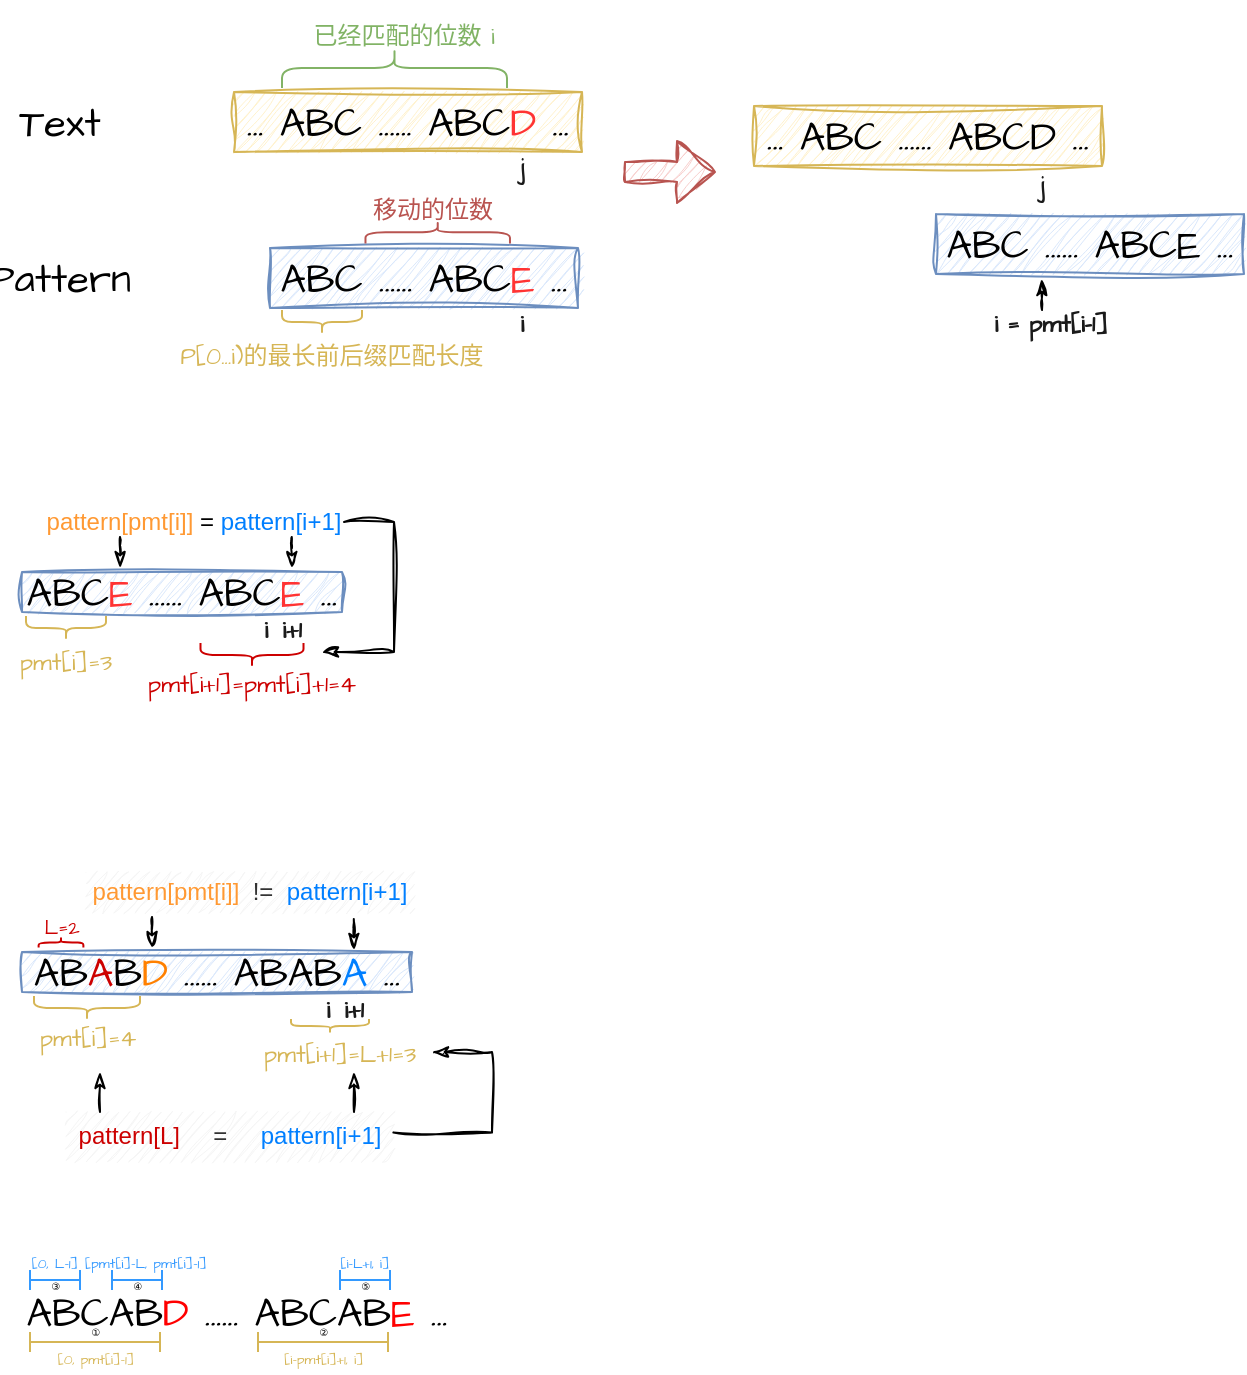 <mxfile version="24.6.4" type="device">
  <diagram name="Page-1" id="pUnr5fyZN0VK7BDmwI3Z">
    <mxGraphModel dx="378" dy="225" grid="0" gridSize="10" guides="1" tooltips="1" connect="1" arrows="1" fold="1" page="1" pageScale="1" pageWidth="850" pageHeight="1100" math="0" shadow="0">
      <root>
        <mxCell id="0" />
        <mxCell id="1" parent="0" />
        <mxCell id="-BSPO6DVqheeUFheHnRO-1" value="" style="group" parent="1" vertex="1" connectable="0">
          <mxGeometry x="114" y="124" width="622" height="186" as="geometry" />
        </mxCell>
        <mxCell id="AYhEE5rmWfyg6w55og1y-1" value="Text" style="text;html=1;strokeColor=none;fillColor=none;align=center;verticalAlign=middle;whiteSpace=wrap;rounded=0;fontSize=20;fontFamily=Architects Daughter;" parent="-BSPO6DVqheeUFheHnRO-1" vertex="1">
          <mxGeometry y="46" width="60" height="30" as="geometry" />
        </mxCell>
        <mxCell id="AYhEE5rmWfyg6w55og1y-2" value="Pattern" style="text;html=1;strokeColor=none;fillColor=none;align=center;verticalAlign=middle;whiteSpace=wrap;rounded=0;fontSize=20;fontFamily=Architects Daughter;" parent="-BSPO6DVqheeUFheHnRO-1" vertex="1">
          <mxGeometry y="124" width="60" height="30" as="geometry" />
        </mxCell>
        <mxCell id="AYhEE5rmWfyg6w55og1y-3" value="... ABC ...... ABC&lt;font color=&quot;#ff3333&quot;&gt;D&amp;nbsp;&lt;/font&gt;..." style="text;html=1;align=center;verticalAlign=middle;whiteSpace=wrap;rounded=0;fontSize=20;fontFamily=Architects Daughter;fillColor=#fff2cc;strokeColor=#d6b656;sketch=1;curveFitting=1;jiggle=2;" parent="-BSPO6DVqheeUFheHnRO-1" vertex="1">
          <mxGeometry x="117" y="46" width="174" height="30" as="geometry" />
        </mxCell>
        <mxCell id="AYhEE5rmWfyg6w55og1y-5" value="ABC ...... ABC&lt;font color=&quot;#ff3333&quot;&gt;E&amp;nbsp;&lt;/font&gt;..." style="text;html=1;strokeColor=#6c8ebf;fillColor=#dae8fc;align=center;verticalAlign=middle;whiteSpace=wrap;rounded=0;fontSize=20;fontFamily=Architects Daughter;sketch=1;curveFitting=1;jiggle=2;" parent="-BSPO6DVqheeUFheHnRO-1" vertex="1">
          <mxGeometry x="135" y="124" width="154" height="30" as="geometry" />
        </mxCell>
        <mxCell id="YjS0nbsQumLJPPWtP-4u-1" value="&lt;font style=&quot;&quot;&gt;&lt;font style=&quot;font-size: 12px;&quot;&gt;已经匹配的位数 i&lt;/font&gt;&lt;br&gt;&lt;/font&gt;" style="text;html=1;align=center;verticalAlign=middle;whiteSpace=wrap;rounded=0;fontSize=20;fontFamily=Architects Daughter;fontColor=#81b365;" parent="-BSPO6DVqheeUFheHnRO-1" vertex="1">
          <mxGeometry x="148" width="108" height="30" as="geometry" />
        </mxCell>
        <mxCell id="YjS0nbsQumLJPPWtP-4u-2" value="" style="shape=curlyBracket;whiteSpace=wrap;html=1;rounded=1;flipH=1;labelPosition=right;verticalLabelPosition=middle;align=left;verticalAlign=middle;hachureGap=4;fontFamily=Architects Daughter;fontSource=https%3A%2F%2Ffonts.googleapis.com%2Fcss%3Ffamily%3DArchitects%2BDaughter;fontSize=20;rotation=-90;fillColor=#d5e8d4;strokeColor=#82b366;" parent="-BSPO6DVqheeUFheHnRO-1" vertex="1">
          <mxGeometry x="187.25" y="-22.25" width="20" height="112.5" as="geometry" />
        </mxCell>
        <mxCell id="YjS0nbsQumLJPPWtP-4u-3" value="" style="shape=curlyBracket;whiteSpace=wrap;html=1;rounded=1;flipH=1;labelPosition=right;verticalLabelPosition=middle;align=left;verticalAlign=middle;hachureGap=4;fontFamily=Architects Daughter;fontSource=https%3A%2F%2Ffonts.googleapis.com%2Fcss%3Ffamily%3DArchitects%2BDaughter;fontSize=20;rotation=90;fillColor=#fff2cc;strokeColor=#d6b656;" parent="-BSPO6DVqheeUFheHnRO-1" vertex="1">
          <mxGeometry x="155" y="141" width="12" height="40" as="geometry" />
        </mxCell>
        <mxCell id="YjS0nbsQumLJPPWtP-4u-4" value="" style="shape=curlyBracket;whiteSpace=wrap;html=1;rounded=1;flipH=1;labelPosition=right;verticalLabelPosition=middle;align=left;verticalAlign=middle;hachureGap=4;fontFamily=Architects Daughter;fontSource=https%3A%2F%2Ffonts.googleapis.com%2Fcss%3Ffamily%3DArchitects%2BDaughter;fontSize=20;rotation=-90;fillColor=#f8cecc;strokeColor=#b85450;" parent="-BSPO6DVqheeUFheHnRO-1" vertex="1">
          <mxGeometry x="213.3" y="80" width="11.13" height="72.25" as="geometry" />
        </mxCell>
        <mxCell id="YjS0nbsQumLJPPWtP-4u-5" value="&lt;font style=&quot;font-size: 12px;&quot;&gt;P[0...i)的最长前后缀匹配长度&lt;/font&gt;" style="text;html=1;strokeColor=none;fillColor=none;align=center;verticalAlign=middle;whiteSpace=wrap;rounded=0;fontSize=20;fontFamily=Architects Daughter;fontColor=#d6b656;spacing=2;" parent="-BSPO6DVqheeUFheHnRO-1" vertex="1">
          <mxGeometry x="83" y="164" width="166" height="22" as="geometry" />
        </mxCell>
        <mxCell id="YjS0nbsQumLJPPWtP-4u-7" value="&lt;font style=&quot;font-size: 12px;&quot;&gt;移动的位数&lt;/font&gt;" style="text;html=1;strokeColor=none;fillColor=none;align=center;verticalAlign=middle;whiteSpace=wrap;rounded=0;fontSize=20;fontFamily=Architects Daughter;fontColor=#b95450;" parent="-BSPO6DVqheeUFheHnRO-1" vertex="1">
          <mxGeometry x="181.37" y="94" width="71" height="15" as="geometry" />
        </mxCell>
        <mxCell id="YjS0nbsQumLJPPWtP-4u-8" value="... ABC ...... ABCD&lt;font color=&quot;#ff3333&quot;&gt;&amp;nbsp;&lt;/font&gt;..." style="text;html=1;align=center;verticalAlign=middle;whiteSpace=wrap;rounded=0;fontSize=20;fontFamily=Architects Daughter;fillColor=#fff2cc;strokeColor=#d6b656;sketch=1;curveFitting=1;jiggle=2;" parent="-BSPO6DVqheeUFheHnRO-1" vertex="1">
          <mxGeometry x="377" y="53" width="174" height="30" as="geometry" />
        </mxCell>
        <mxCell id="YjS0nbsQumLJPPWtP-4u-9" value="ABC ...... ABCE&lt;font color=&quot;#ff3333&quot;&gt;&amp;nbsp;&lt;/font&gt;..." style="text;html=1;strokeColor=#6c8ebf;fillColor=#dae8fc;align=center;verticalAlign=middle;whiteSpace=wrap;rounded=0;fontSize=20;fontFamily=Architects Daughter;sketch=1;curveFitting=1;jiggle=2;" parent="-BSPO6DVqheeUFheHnRO-1" vertex="1">
          <mxGeometry x="468" y="107" width="154" height="30" as="geometry" />
        </mxCell>
        <mxCell id="YjS0nbsQumLJPPWtP-4u-10" value="" style="shape=flexArrow;endArrow=classic;html=1;rounded=0;sketch=1;hachureGap=4;jiggle=2;curveFitting=1;fontFamily=Architects Daughter;fontSource=https%3A%2F%2Ffonts.googleapis.com%2Fcss%3Ffamily%3DArchitects%2BDaughter;fontSize=16;fillColor=#f8cecc;strokeColor=#b85450;" parent="-BSPO6DVqheeUFheHnRO-1" edge="1">
          <mxGeometry width="50" height="50" relative="1" as="geometry">
            <mxPoint x="312" y="86" as="sourcePoint" />
            <mxPoint x="358" y="86" as="targetPoint" />
          </mxGeometry>
        </mxCell>
        <mxCell id="wdzgZl2E7YXs3Btgmeru-1" value="&lt;font style=&quot;&quot;&gt;&lt;font color=&quot;#1a1a1a&quot; style=&quot;font-size: 12px;&quot;&gt;&lt;b&gt;i&lt;/b&gt;&lt;/font&gt;&lt;br&gt;&lt;/font&gt;" style="text;html=1;align=center;verticalAlign=middle;whiteSpace=wrap;rounded=0;fontSize=20;fontFamily=Architects Daughter;fontColor=#81b365;" parent="-BSPO6DVqheeUFheHnRO-1" vertex="1">
          <mxGeometry x="251" y="154" width="20" height="10" as="geometry" />
        </mxCell>
        <mxCell id="wdzgZl2E7YXs3Btgmeru-2" value="&lt;font style=&quot;&quot;&gt;&lt;font color=&quot;#1a1a1a&quot; style=&quot;font-size: 12px;&quot;&gt;&lt;b&gt;j&lt;/b&gt;&lt;/font&gt;&lt;br&gt;&lt;/font&gt;" style="text;html=1;align=center;verticalAlign=middle;whiteSpace=wrap;rounded=0;fontSize=20;fontFamily=Architects Daughter;fontColor=#81b365;" parent="-BSPO6DVqheeUFheHnRO-1" vertex="1">
          <mxGeometry x="251" y="76" width="20" height="10" as="geometry" />
        </mxCell>
        <mxCell id="wdzgZl2E7YXs3Btgmeru-3" value="&lt;font color=&quot;#1a1a1a&quot; style=&quot;font-size: 12px;&quot;&gt;&lt;b&gt;i = pmt[i-1]&lt;/b&gt;&lt;/font&gt;" style="text;html=1;align=center;verticalAlign=middle;whiteSpace=wrap;rounded=0;fontFamily=Architects Daughter;fontSize=20;fontColor=#81b365;" parent="-BSPO6DVqheeUFheHnRO-1" vertex="1">
          <mxGeometry x="491" y="149" width="69" height="19" as="geometry" />
        </mxCell>
        <mxCell id="wdzgZl2E7YXs3Btgmeru-4" value="" style="endArrow=classicThin;html=1;rounded=0;endFill=0;sketch=1;curveFitting=1;jiggle=2;" parent="-BSPO6DVqheeUFheHnRO-1" edge="1">
          <mxGeometry width="50" height="50" relative="1" as="geometry">
            <mxPoint x="521" y="155" as="sourcePoint" />
            <mxPoint x="520.9" y="139.5" as="targetPoint" />
            <Array as="points">
              <mxPoint x="520.9" y="149.5" />
            </Array>
          </mxGeometry>
        </mxCell>
        <mxCell id="wdzgZl2E7YXs3Btgmeru-7" value="&lt;font style=&quot;&quot;&gt;&lt;font color=&quot;#1a1a1a&quot; style=&quot;font-size: 12px;&quot;&gt;&lt;b&gt;j&lt;/b&gt;&lt;/font&gt;&lt;br&gt;&lt;/font&gt;" style="text;html=1;align=center;verticalAlign=middle;whiteSpace=wrap;rounded=0;fontSize=20;fontFamily=Architects Daughter;fontColor=#81b365;" parent="-BSPO6DVqheeUFheHnRO-1" vertex="1">
          <mxGeometry x="510.5" y="85.25" width="20" height="10" as="geometry" />
        </mxCell>
        <mxCell id="BSum4pq5lioJLXc7ILgM-13" value="" style="group" parent="1" vertex="1" connectable="0">
          <mxGeometry x="120" y="370" width="191" height="99" as="geometry" />
        </mxCell>
        <mxCell id="-BSPO6DVqheeUFheHnRO-7" value="&lt;font color=&quot;#ff9933&quot;&gt;pattern[pmt[i]]&lt;/font&gt; = &lt;font color=&quot;#007fff&quot;&gt;pattern[i+1]&lt;/font&gt;" style="text;html=1;align=center;verticalAlign=middle;whiteSpace=wrap;rounded=0;" parent="BSum4pq5lioJLXc7ILgM-13" vertex="1">
          <mxGeometry x="16" width="150" height="30" as="geometry" />
        </mxCell>
        <mxCell id="BSum4pq5lioJLXc7ILgM-1" value="" style="group" parent="BSum4pq5lioJLXc7ILgM-13" vertex="1" connectable="0">
          <mxGeometry y="15" width="191" height="84" as="geometry" />
        </mxCell>
        <mxCell id="-BSPO6DVqheeUFheHnRO-2" value="ABC&lt;font color=&quot;#ff3333&quot;&gt;E&lt;/font&gt; ...... ABC&lt;font color=&quot;#ff3333&quot;&gt;E&amp;nbsp;&lt;/font&gt;..." style="text;html=1;strokeColor=#6c8ebf;fillColor=#dae8fc;align=center;verticalAlign=middle;whiteSpace=wrap;rounded=0;fontSize=20;fontFamily=Architects Daughter;sketch=1;curveFitting=1;jiggle=2;" parent="BSum4pq5lioJLXc7ILgM-1" vertex="1">
          <mxGeometry x="5" y="25" width="160" height="20" as="geometry" />
        </mxCell>
        <mxCell id="-BSPO6DVqheeUFheHnRO-3" value="&lt;font style=&quot;&quot;&gt;&lt;font color=&quot;#1a1a1a&quot; style=&quot;font-size: 12px;&quot;&gt;&lt;b&gt;i&lt;/b&gt;&lt;/font&gt;&lt;br&gt;&lt;/font&gt;" style="text;html=1;align=center;verticalAlign=middle;whiteSpace=wrap;rounded=0;fontSize=20;fontFamily=Architects Daughter;fontColor=#81b365;" parent="BSum4pq5lioJLXc7ILgM-1" vertex="1">
          <mxGeometry x="117" y="46" width="20" height="10" as="geometry" />
        </mxCell>
        <mxCell id="-BSPO6DVqheeUFheHnRO-4" value="&lt;font style=&quot;&quot;&gt;&lt;font color=&quot;#1a1a1a&quot; style=&quot;font-size: 12px;&quot;&gt;&lt;b&gt;i+1&lt;/b&gt;&lt;/font&gt;&lt;br&gt;&lt;/font&gt;" style="text;html=1;align=center;verticalAlign=middle;whiteSpace=wrap;rounded=0;fontSize=20;fontFamily=Architects Daughter;fontColor=#81b365;" parent="BSum4pq5lioJLXc7ILgM-1" vertex="1">
          <mxGeometry x="130" y="46" width="20" height="10" as="geometry" />
        </mxCell>
        <mxCell id="-BSPO6DVqheeUFheHnRO-5" value="" style="shape=curlyBracket;whiteSpace=wrap;html=1;rounded=1;flipH=1;labelPosition=right;verticalLabelPosition=middle;align=left;verticalAlign=middle;hachureGap=4;fontFamily=Architects Daughter;fontSource=https%3A%2F%2Ffonts.googleapis.com%2Fcss%3Ffamily%3DArchitects%2BDaughter;fontSize=20;rotation=90;fillColor=#fff2cc;strokeColor=#d6b656;size=0.5;" parent="BSum4pq5lioJLXc7ILgM-1" vertex="1">
          <mxGeometry x="21" y="33" width="12" height="40" as="geometry" />
        </mxCell>
        <mxCell id="-BSPO6DVqheeUFheHnRO-6" value="&lt;font style=&quot;font-size: 12px;&quot;&gt;pmt[i]=3&lt;/font&gt;" style="text;html=1;strokeColor=none;fillColor=none;align=center;verticalAlign=middle;whiteSpace=wrap;rounded=0;fontSize=20;fontFamily=Architects Daughter;fontColor=#d6b656;spacing=2;" parent="BSum4pq5lioJLXc7ILgM-1" vertex="1">
          <mxGeometry y="60" width="54" height="13" as="geometry" />
        </mxCell>
        <mxCell id="-BSPO6DVqheeUFheHnRO-16" style="edgeStyle=orthogonalEdgeStyle;rounded=0;orthogonalLoop=1;jettySize=auto;html=1;endArrow=classicThin;endFill=1;sketch=1;curveFitting=1;jiggle=2;" parent="BSum4pq5lioJLXc7ILgM-1" source="-BSPO6DVqheeUFheHnRO-7" edge="1">
          <mxGeometry relative="1" as="geometry">
            <mxPoint x="155" y="65" as="targetPoint" />
            <Array as="points">
              <mxPoint x="191" />
              <mxPoint x="191" y="65" />
              <mxPoint x="155" y="65" />
            </Array>
          </mxGeometry>
        </mxCell>
        <mxCell id="-BSPO6DVqheeUFheHnRO-9" value="" style="endArrow=classicThin;html=1;rounded=0;endFill=0;sketch=1;curveFitting=1;jiggle=2;" parent="BSum4pq5lioJLXc7ILgM-1" edge="1">
          <mxGeometry width="50" height="50" relative="1" as="geometry">
            <mxPoint x="54.1" y="13" as="sourcePoint" />
            <mxPoint x="54.1" y="23" as="targetPoint" />
            <Array as="points">
              <mxPoint x="54.0" y="7.5" />
            </Array>
          </mxGeometry>
        </mxCell>
        <mxCell id="-BSPO6DVqheeUFheHnRO-11" value="" style="endArrow=classicThin;html=1;rounded=0;endFill=0;sketch=1;curveFitting=1;jiggle=2;" parent="BSum4pq5lioJLXc7ILgM-1" edge="1">
          <mxGeometry width="50" height="50" relative="1" as="geometry">
            <mxPoint x="139.99" y="13" as="sourcePoint" />
            <mxPoint x="139.99" y="23" as="targetPoint" />
            <Array as="points">
              <mxPoint x="139.89" y="7.5" />
            </Array>
          </mxGeometry>
        </mxCell>
        <mxCell id="-BSPO6DVqheeUFheHnRO-15" value="" style="shape=curlyBracket;whiteSpace=wrap;html=1;rounded=1;flipH=1;labelPosition=right;verticalLabelPosition=middle;align=left;verticalAlign=middle;hachureGap=4;fontFamily=Architects Daughter;fontSource=https%3A%2F%2Ffonts.googleapis.com%2Fcss%3Ffamily%3DArchitects%2BDaughter;fontSize=20;rotation=90;fillColor=#fff2cc;strokeColor=#CC0000;size=0.5;fontColor=#CC0000;" parent="BSum4pq5lioJLXc7ILgM-1" vertex="1">
          <mxGeometry x="114" y="40.75" width="12" height="51.5" as="geometry" />
        </mxCell>
        <mxCell id="-BSPO6DVqheeUFheHnRO-17" value="&lt;font style=&quot;font-size: 12px;&quot;&gt;pmt[i+1]=pmt[i]+1=4&lt;/font&gt;" style="text;html=1;strokeColor=none;fillColor=none;align=center;verticalAlign=middle;whiteSpace=wrap;rounded=0;fontSize=20;fontFamily=Architects Daughter;fontColor=#CC0000;spacing=2;" parent="BSum4pq5lioJLXc7ILgM-1" vertex="1">
          <mxGeometry x="65" y="71" width="110" height="13" as="geometry" />
        </mxCell>
        <mxCell id="cqC03DtisWzUpIj3erSw-1" value="" style="group" vertex="1" connectable="0" parent="1">
          <mxGeometry x="125" y="560" width="235" height="144.5" as="geometry" />
        </mxCell>
        <mxCell id="BSum4pq5lioJLXc7ILgM-15" value="&lt;font color=&quot;#ff9933&quot;&gt;pattern[pmt[i]]&lt;/font&gt;&amp;nbsp; !=&amp;nbsp;&amp;nbsp;&lt;font color=&quot;#007fff&quot;&gt;pattern[i+1]&lt;/font&gt;" style="text;html=1;align=center;verticalAlign=middle;whiteSpace=wrap;rounded=0;fillColor=#f5f5f5;fontColor=#333333;strokeColor=none;sketch=1;curveFitting=1;jiggle=2;strokeWidth=1;" parent="cqC03DtisWzUpIj3erSw-1" vertex="1">
          <mxGeometry x="32" width="164" height="20" as="geometry" />
        </mxCell>
        <mxCell id="BSum4pq5lioJLXc7ILgM-17" value="AB&lt;font color=&quot;#cc0000&quot;&gt;A&lt;/font&gt;B&lt;font color=&quot;#ff8000&quot;&gt;D&lt;/font&gt;&amp;nbsp;...... ABAB&lt;font color=&quot;#007fff&quot;&gt;A&lt;/font&gt;&lt;font color=&quot;#ff3333&quot;&gt;&amp;nbsp;&lt;/font&gt;..." style="text;html=1;strokeColor=#6c8ebf;fillColor=#dae8fc;align=center;verticalAlign=middle;whiteSpace=wrap;rounded=0;fontSize=20;fontFamily=Architects Daughter;sketch=1;curveFitting=1;jiggle=2;" parent="cqC03DtisWzUpIj3erSw-1" vertex="1">
          <mxGeometry y="40" width="195" height="20" as="geometry" />
        </mxCell>
        <mxCell id="BSum4pq5lioJLXc7ILgM-18" value="&lt;font style=&quot;&quot;&gt;&lt;font color=&quot;#1a1a1a&quot; style=&quot;font-size: 12px;&quot;&gt;&lt;b&gt;i&lt;/b&gt;&lt;/font&gt;&lt;br&gt;&lt;/font&gt;" style="text;html=1;align=center;verticalAlign=middle;whiteSpace=wrap;rounded=0;fontSize=20;fontFamily=Architects Daughter;fontColor=#81b365;" parent="cqC03DtisWzUpIj3erSw-1" vertex="1">
          <mxGeometry x="143" y="61" width="20" height="10" as="geometry" />
        </mxCell>
        <mxCell id="BSum4pq5lioJLXc7ILgM-19" value="&lt;font style=&quot;&quot;&gt;&lt;font color=&quot;#1a1a1a&quot; style=&quot;font-size: 12px;&quot;&gt;&lt;b&gt;i+1&lt;/b&gt;&lt;/font&gt;&lt;br&gt;&lt;/font&gt;" style="text;html=1;align=center;verticalAlign=middle;whiteSpace=wrap;rounded=0;fontSize=20;fontFamily=Architects Daughter;fontColor=#81b365;" parent="cqC03DtisWzUpIj3erSw-1" vertex="1">
          <mxGeometry x="156" y="61" width="20" height="10" as="geometry" />
        </mxCell>
        <mxCell id="BSum4pq5lioJLXc7ILgM-20" value="" style="shape=curlyBracket;whiteSpace=wrap;html=1;rounded=1;flipH=1;labelPosition=right;verticalLabelPosition=middle;align=left;verticalAlign=middle;hachureGap=4;fontFamily=Architects Daughter;fontSource=https%3A%2F%2Ffonts.googleapis.com%2Fcss%3Ffamily%3DArchitects%2BDaughter;fontSize=20;rotation=90;fillColor=#fff2cc;strokeColor=#d6b656;size=0.5;" parent="cqC03DtisWzUpIj3erSw-1" vertex="1">
          <mxGeometry x="26.5" y="41.5" width="12" height="53" as="geometry" />
        </mxCell>
        <mxCell id="BSum4pq5lioJLXc7ILgM-21" value="&lt;font style=&quot;font-size: 12px;&quot;&gt;pmt[i]=4&lt;/font&gt;" style="text;html=1;strokeColor=none;fillColor=none;align=center;verticalAlign=middle;whiteSpace=wrap;rounded=0;fontSize=20;fontFamily=Architects Daughter;fontColor=#d6b656;spacing=2;" parent="cqC03DtisWzUpIj3erSw-1" vertex="1">
          <mxGeometry x="5.5" y="73" width="54" height="13" as="geometry" />
        </mxCell>
        <mxCell id="BSum4pq5lioJLXc7ILgM-22" style="edgeStyle=orthogonalEdgeStyle;rounded=0;orthogonalLoop=1;jettySize=auto;html=1;endArrow=classicThin;endFill=1;sketch=1;curveFitting=1;jiggle=2;exitX=0.998;exitY=0.421;exitDx=0;exitDy=0;exitPerimeter=0;" parent="cqC03DtisWzUpIj3erSw-1" source="BSum4pq5lioJLXc7ILgM-28" edge="1">
          <mxGeometry relative="1" as="geometry">
            <mxPoint x="205" y="90" as="targetPoint" />
            <Array as="points">
              <mxPoint x="235" y="130" />
              <mxPoint x="235" y="90" />
            </Array>
            <mxPoint x="222" y="109.5" as="sourcePoint" />
          </mxGeometry>
        </mxCell>
        <mxCell id="BSum4pq5lioJLXc7ILgM-23" value="" style="endArrow=classicThin;html=1;rounded=0;endFill=0;sketch=1;curveFitting=1;jiggle=2;" parent="cqC03DtisWzUpIj3erSw-1" edge="1">
          <mxGeometry width="50" height="50" relative="1" as="geometry">
            <mxPoint x="65.1" y="28" as="sourcePoint" />
            <mxPoint x="65.1" y="38" as="targetPoint" />
            <Array as="points">
              <mxPoint x="65.0" y="22.5" />
            </Array>
          </mxGeometry>
        </mxCell>
        <mxCell id="BSum4pq5lioJLXc7ILgM-24" value="" style="endArrow=classicThin;html=1;rounded=0;endFill=0;sketch=1;curveFitting=1;jiggle=2;" parent="cqC03DtisWzUpIj3erSw-1" edge="1">
          <mxGeometry width="50" height="50" relative="1" as="geometry">
            <mxPoint x="165.99" y="29" as="sourcePoint" />
            <mxPoint x="165.99" y="39" as="targetPoint" />
            <Array as="points">
              <mxPoint x="165.89" y="23.5" />
            </Array>
          </mxGeometry>
        </mxCell>
        <mxCell id="BSum4pq5lioJLXc7ILgM-25" value="" style="shape=curlyBracket;whiteSpace=wrap;html=1;rounded=1;flipH=1;labelPosition=right;verticalLabelPosition=middle;align=left;verticalAlign=middle;hachureGap=4;fontFamily=Architects Daughter;fontSource=https%3A%2F%2Ffonts.googleapis.com%2Fcss%3Ffamily%3DArchitects%2BDaughter;fontSize=20;rotation=-90;fillColor=#fff2cc;strokeColor=#CC0000;size=0.5;fontColor=#CC0000;" parent="cqC03DtisWzUpIj3erSw-1" vertex="1">
          <mxGeometry x="17" y="24" width="5" height="22.38" as="geometry" />
        </mxCell>
        <mxCell id="BSum4pq5lioJLXc7ILgM-27" value="&lt;span style=&quot;font-size: 10px;&quot;&gt;L=2&lt;/span&gt;" style="text;html=1;strokeColor=none;fillColor=none;align=center;verticalAlign=middle;whiteSpace=wrap;rounded=0;fontSize=20;fontFamily=Architects Daughter;fontColor=#CC0000;spacing=2;" parent="cqC03DtisWzUpIj3erSw-1" vertex="1">
          <mxGeometry x="15" y="17" width="10" height="13" as="geometry" />
        </mxCell>
        <mxCell id="BSum4pq5lioJLXc7ILgM-28" value="&lt;font color=&quot;#cc0000&quot;&gt;pattern[L]&lt;/font&gt;&amp;nbsp; &amp;nbsp; &amp;nbsp;=&amp;nbsp; &amp;nbsp; &amp;nbsp;&lt;font color=&quot;#007fff&quot;&gt;pattern[i+1]&lt;/font&gt;" style="text;html=1;align=center;verticalAlign=middle;whiteSpace=wrap;rounded=0;fillColor=#f5f5f5;strokeColor=none;fontColor=#333333;sketch=1;curveFitting=1;jiggle=2;" parent="cqC03DtisWzUpIj3erSw-1" vertex="1">
          <mxGeometry x="22" y="120" width="164" height="24.5" as="geometry" />
        </mxCell>
        <mxCell id="BSum4pq5lioJLXc7ILgM-29" value="" style="shape=curlyBracket;whiteSpace=wrap;html=1;rounded=1;flipH=1;labelPosition=right;verticalLabelPosition=middle;align=left;verticalAlign=middle;hachureGap=4;fontFamily=Architects Daughter;fontSource=https%3A%2F%2Ffonts.googleapis.com%2Fcss%3Ffamily%3DArchitects%2BDaughter;fontSize=20;rotation=90;fillColor=#fff2cc;strokeColor=#d6b656;size=0.5;" parent="cqC03DtisWzUpIj3erSw-1" vertex="1">
          <mxGeometry x="150.5" y="57.5" width="7" height="39" as="geometry" />
        </mxCell>
        <mxCell id="BSum4pq5lioJLXc7ILgM-30" value="&lt;font style=&quot;font-size: 12px;&quot;&gt;pmt[i+1]=L+1=3&lt;/font&gt;" style="text;html=1;strokeColor=none;fillColor=none;align=center;verticalAlign=middle;whiteSpace=wrap;rounded=0;fontSize=20;fontFamily=Architects Daughter;fontColor=#d6b656;spacing=2;" parent="cqC03DtisWzUpIj3erSw-1" vertex="1">
          <mxGeometry x="132" y="81.5" width="54" height="13" as="geometry" />
        </mxCell>
        <mxCell id="BSum4pq5lioJLXc7ILgM-31" value="" style="endArrow=classicThin;html=1;rounded=0;endFill=0;sketch=1;curveFitting=1;jiggle=1;" parent="cqC03DtisWzUpIj3erSw-1" edge="1">
          <mxGeometry width="50" height="50" relative="1" as="geometry">
            <mxPoint x="39" y="120" as="sourcePoint" />
            <mxPoint x="39" y="100" as="targetPoint" />
            <Array as="points" />
          </mxGeometry>
        </mxCell>
        <mxCell id="BSum4pq5lioJLXc7ILgM-32" value="" style="endArrow=classicThin;html=1;rounded=0;endFill=0;sketch=1;curveFitting=1;jiggle=1;" parent="cqC03DtisWzUpIj3erSw-1" edge="1">
          <mxGeometry width="50" height="50" relative="1" as="geometry">
            <mxPoint x="166" y="120" as="sourcePoint" />
            <mxPoint x="165.96" y="100" as="targetPoint" />
            <Array as="points" />
          </mxGeometry>
        </mxCell>
        <mxCell id="cqC03DtisWzUpIj3erSw-2" value="ABCAB&lt;font color=&quot;#ff0000&quot;&gt;D&lt;/font&gt;&amp;nbsp;...... ABCAB&lt;font color=&quot;#ff0000&quot;&gt;E&lt;/font&gt;&lt;font color=&quot;#ff3333&quot;&gt;&amp;nbsp;&lt;/font&gt;..." style="text;html=1;align=center;verticalAlign=middle;whiteSpace=wrap;rounded=0;fontSize=20;fontFamily=Architects Daughter;sketch=1;curveFitting=1;jiggle=2;" vertex="1" parent="1">
          <mxGeometry x="125" y="770" width="215" height="20" as="geometry" />
        </mxCell>
        <mxCell id="cqC03DtisWzUpIj3erSw-12" value="" style="group" vertex="1" connectable="0" parent="1">
          <mxGeometry x="129" y="788" width="65" height="17" as="geometry" />
        </mxCell>
        <mxCell id="cqC03DtisWzUpIj3erSw-4" value="" style="shape=crossbar;whiteSpace=wrap;html=1;rounded=1;strokeWidth=1;strokeColor=#D6B656;" vertex="1" parent="cqC03DtisWzUpIj3erSw-12">
          <mxGeometry y="2" width="65" height="10" as="geometry" />
        </mxCell>
        <mxCell id="cqC03DtisWzUpIj3erSw-8" value="&lt;font style=&quot;font-size: 7px;&quot;&gt;[0, pmt[i]-1]&lt;/font&gt;" style="text;html=1;strokeColor=none;fillColor=none;align=center;verticalAlign=middle;whiteSpace=wrap;rounded=0;fontSize=20;fontFamily=Architects Daughter;fontColor=#d6b656;spacing=2;strokeWidth=0.5;" vertex="1" parent="cqC03DtisWzUpIj3erSw-12">
          <mxGeometry x="4.5" y="4" width="56" height="13" as="geometry" />
        </mxCell>
        <mxCell id="cqC03DtisWzUpIj3erSw-10" value="&lt;font style=&quot;font-size: 5px;&quot;&gt;①&lt;/font&gt;" style="text;html=1;align=center;verticalAlign=middle;whiteSpace=wrap;rounded=0;" vertex="1" parent="cqC03DtisWzUpIj3erSw-12">
          <mxGeometry x="27.5" width="10" as="geometry" />
        </mxCell>
        <mxCell id="cqC03DtisWzUpIj3erSw-27" value="" style="group" vertex="1" connectable="0" parent="1">
          <mxGeometry x="124" y="746" width="35" height="23" as="geometry" />
        </mxCell>
        <mxCell id="cqC03DtisWzUpIj3erSw-20" value="" style="shape=crossbar;whiteSpace=wrap;html=1;rounded=1;strokeWidth=1;strokeColor=#3399FF;" vertex="1" parent="cqC03DtisWzUpIj3erSw-27">
          <mxGeometry x="5" y="13" width="25" height="10" as="geometry" />
        </mxCell>
        <mxCell id="cqC03DtisWzUpIj3erSw-21" value="&lt;font color=&quot;#3399ff&quot; style=&quot;font-size: 7px;&quot;&gt;[0, L-1]&lt;/font&gt;" style="text;html=1;strokeColor=none;fillColor=none;align=center;verticalAlign=middle;whiteSpace=wrap;rounded=0;fontSize=20;fontFamily=Architects Daughter;fontColor=#d6b656;spacing=2;strokeWidth=0.5;" vertex="1" parent="cqC03DtisWzUpIj3erSw-27">
          <mxGeometry width="35" height="10" as="geometry" />
        </mxCell>
        <mxCell id="cqC03DtisWzUpIj3erSw-22" value="&lt;span style=&quot;font-size: 5px;&quot;&gt;③&lt;/span&gt;" style="text;html=1;align=center;verticalAlign=middle;whiteSpace=wrap;rounded=0;" vertex="1" parent="cqC03DtisWzUpIj3erSw-27">
          <mxGeometry x="12.5" y="19" width="10" as="geometry" />
        </mxCell>
        <mxCell id="cqC03DtisWzUpIj3erSw-37" value="" style="shape=crossbar;whiteSpace=wrap;html=1;rounded=1;strokeWidth=1;strokeColor=#3399FF;" vertex="1" parent="1">
          <mxGeometry x="170" y="759" width="25" height="10" as="geometry" />
        </mxCell>
        <mxCell id="cqC03DtisWzUpIj3erSw-39" value="&lt;span style=&quot;font-size: 5px;&quot;&gt;④&lt;/span&gt;" style="text;html=1;align=center;verticalAlign=middle;whiteSpace=wrap;rounded=0;" vertex="1" parent="1">
          <mxGeometry x="177.5" y="765" width="10" as="geometry" />
        </mxCell>
        <mxCell id="cqC03DtisWzUpIj3erSw-38" value="&lt;font color=&quot;#3399ff&quot; style=&quot;font-size: 7px;&quot;&gt;[pmt[i]-L, pmt[i]-1]&lt;/font&gt;" style="text;html=1;strokeColor=none;fillColor=none;align=center;verticalAlign=middle;whiteSpace=wrap;rounded=0;fontSize=20;fontFamily=Architects Daughter;fontColor=#d6b656;spacing=2;strokeWidth=0.5;" vertex="1" parent="1">
          <mxGeometry x="154" y="746" width="66" height="10" as="geometry" />
        </mxCell>
        <mxCell id="cqC03DtisWzUpIj3erSw-49" value="" style="group" vertex="1" connectable="0" parent="1">
          <mxGeometry x="243" y="746" width="71" height="59" as="geometry" />
        </mxCell>
        <mxCell id="cqC03DtisWzUpIj3erSw-13" value="" style="group" vertex="1" connectable="0" parent="cqC03DtisWzUpIj3erSw-49">
          <mxGeometry y="42" width="65" height="17" as="geometry" />
        </mxCell>
        <mxCell id="cqC03DtisWzUpIj3erSw-14" value="" style="shape=crossbar;whiteSpace=wrap;html=1;rounded=1;strokeWidth=1;strokeColor=#D6B656;" vertex="1" parent="cqC03DtisWzUpIj3erSw-13">
          <mxGeometry y="2" width="65" height="10" as="geometry" />
        </mxCell>
        <mxCell id="cqC03DtisWzUpIj3erSw-15" value="&lt;font style=&quot;font-size: 7px;&quot;&gt;[i-pmt[i]+1, i]&lt;/font&gt;" style="text;html=1;strokeColor=none;fillColor=none;align=center;verticalAlign=middle;whiteSpace=wrap;rounded=0;fontSize=20;fontFamily=Architects Daughter;fontColor=#d6b656;spacing=2;strokeWidth=0.5;" vertex="1" parent="cqC03DtisWzUpIj3erSw-13">
          <mxGeometry x="4.5" y="4" width="56" height="13" as="geometry" />
        </mxCell>
        <mxCell id="cqC03DtisWzUpIj3erSw-16" value="&lt;font style=&quot;font-size: 5px;&quot;&gt;②&lt;/font&gt;" style="text;html=1;align=center;verticalAlign=middle;whiteSpace=wrap;rounded=0;" vertex="1" parent="cqC03DtisWzUpIj3erSw-13">
          <mxGeometry x="27.5" width="10" as="geometry" />
        </mxCell>
        <mxCell id="cqC03DtisWzUpIj3erSw-40" value="" style="group" vertex="1" connectable="0" parent="cqC03DtisWzUpIj3erSw-49">
          <mxGeometry x="36" width="35" height="23" as="geometry" />
        </mxCell>
        <mxCell id="cqC03DtisWzUpIj3erSw-41" value="" style="shape=crossbar;whiteSpace=wrap;html=1;rounded=1;strokeWidth=1;strokeColor=#3399FF;" vertex="1" parent="cqC03DtisWzUpIj3erSw-40">
          <mxGeometry x="5" y="13" width="25" height="10" as="geometry" />
        </mxCell>
        <mxCell id="cqC03DtisWzUpIj3erSw-42" value="&lt;font color=&quot;#3399ff&quot; style=&quot;font-size: 7px;&quot;&gt;[i-L+1, i]&lt;/font&gt;" style="text;html=1;strokeColor=none;fillColor=none;align=center;verticalAlign=middle;whiteSpace=wrap;rounded=0;fontSize=20;fontFamily=Architects Daughter;fontColor=#d6b656;spacing=2;strokeWidth=0.5;" vertex="1" parent="cqC03DtisWzUpIj3erSw-40">
          <mxGeometry width="35" height="10" as="geometry" />
        </mxCell>
        <mxCell id="cqC03DtisWzUpIj3erSw-43" value="&lt;span style=&quot;font-size: 5px;&quot;&gt;⑤&lt;/span&gt;" style="text;html=1;align=center;verticalAlign=middle;whiteSpace=wrap;rounded=0;" vertex="1" parent="cqC03DtisWzUpIj3erSw-40">
          <mxGeometry x="12.5" y="19" width="10" as="geometry" />
        </mxCell>
      </root>
    </mxGraphModel>
  </diagram>
</mxfile>
